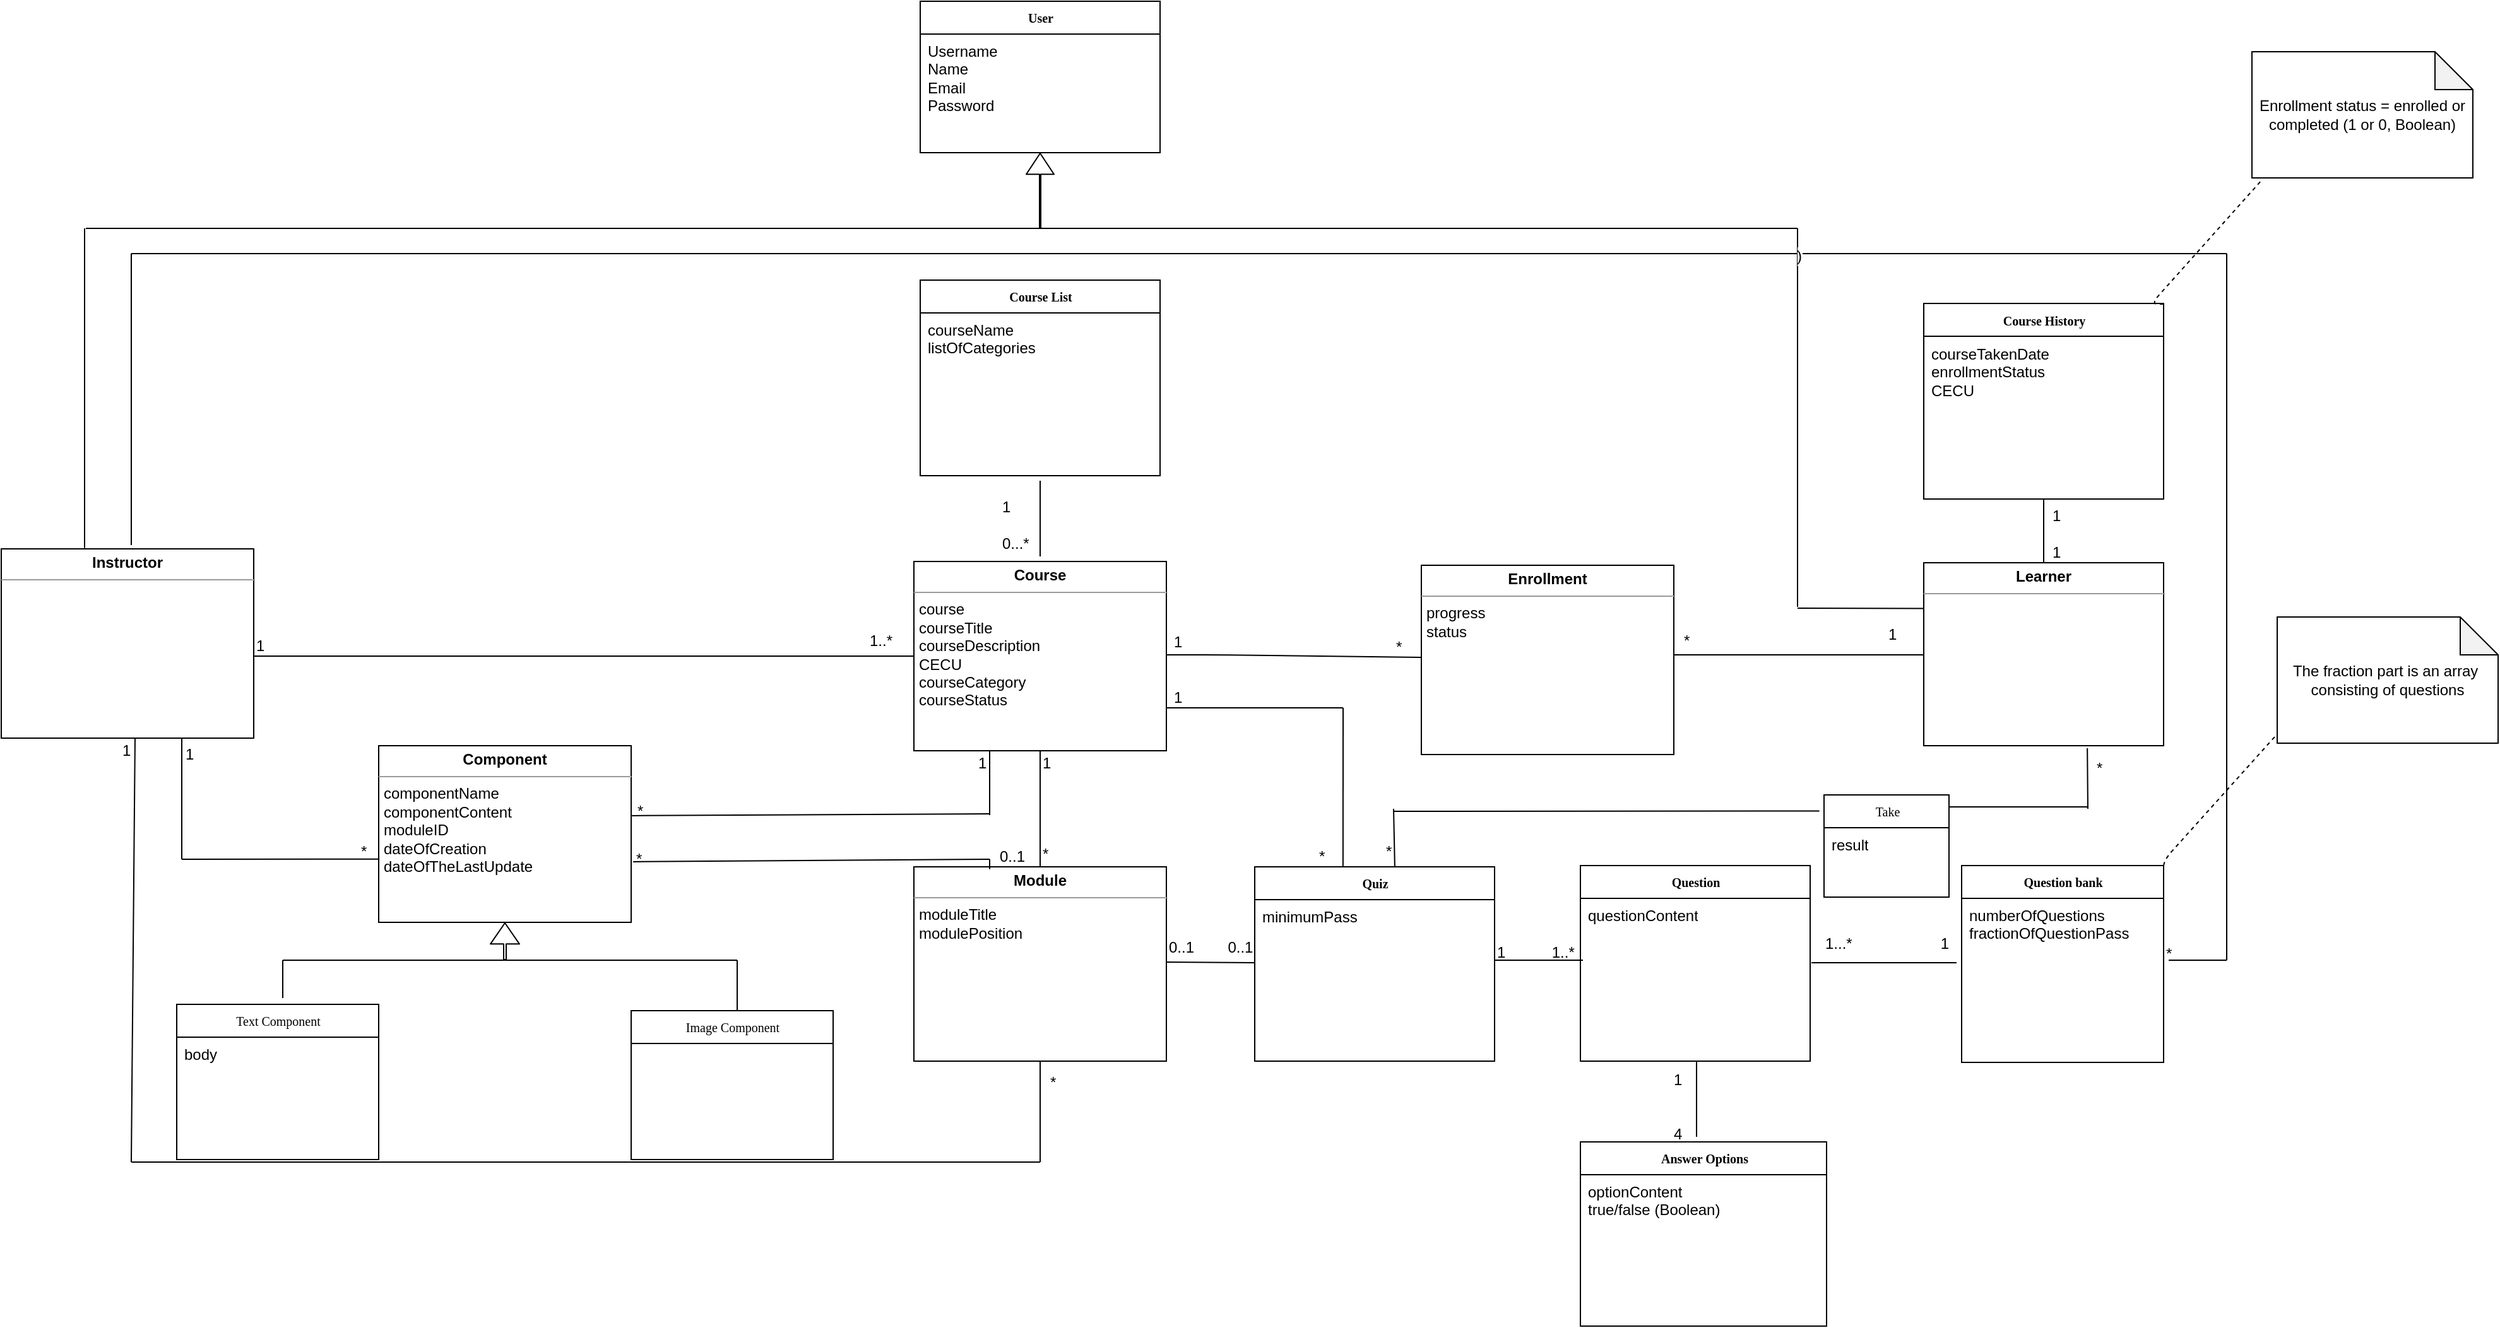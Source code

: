 <mxfile version="10.6.3" type="github"><diagram name="Page-1" id="c4acf3e9-155e-7222-9cf6-157b1a14988f"><mxGraphModel dx="2785" dy="1934" grid="1" gridSize="10" guides="1" tooltips="1" connect="1" arrows="0" fold="1" page="1" pageScale="1" pageWidth="850" pageHeight="1100" background="#ffffff" math="0" shadow="0"><root><mxCell id="0"/><mxCell id="1" parent="0"/><mxCell id="17acba5748e5396b-44" value="&lt;b&gt;Answer Options&lt;/b&gt;" style="swimlane;html=1;fontStyle=0;childLayout=stackLayout;horizontal=1;startSize=26;fillColor=none;horizontalStack=0;resizeParent=1;resizeLast=0;collapsible=1;marginBottom=0;swimlaneFillColor=#ffffff;rounded=0;shadow=0;comic=0;labelBackgroundColor=none;strokeColor=#000000;strokeWidth=1;fontFamily=Verdana;fontSize=10;fontColor=#000000;align=center;" parent="1" vertex="1"><mxGeometry x="428" y="544" width="195" height="146" as="geometry"/></mxCell><mxCell id="17acba5748e5396b-47" value="optionContent&lt;br&gt;true/false (Boolean)&lt;br&gt;" style="text;html=1;strokeColor=none;fillColor=none;align=left;verticalAlign=top;spacingLeft=4;spacingRight=4;whiteSpace=wrap;overflow=hidden;rotatable=0;points=[[0,0.5],[1,0.5]];portConstraint=eastwest;" parent="17acba5748e5396b-44" vertex="1"><mxGeometry y="26" width="195" height="48" as="geometry"/></mxCell><mxCell id="5d2195bd80daf111-1" value="&lt;b&gt;Question&lt;/b&gt;" style="swimlane;html=1;fontStyle=0;childLayout=stackLayout;horizontal=1;startSize=26;fillColor=none;horizontalStack=0;resizeParent=1;resizeLast=0;collapsible=1;marginBottom=0;swimlaneFillColor=#ffffff;rounded=0;shadow=0;comic=0;labelBackgroundColor=none;strokeColor=#000000;strokeWidth=1;fontFamily=Verdana;fontSize=10;fontColor=#000000;align=center;" parent="1" vertex="1"><mxGeometry x="428" y="325" width="182" height="155" as="geometry"/></mxCell><mxCell id="5d2195bd80daf111-3" value="questionContent" style="text;html=1;strokeColor=none;fillColor=none;align=left;verticalAlign=top;spacingLeft=4;spacingRight=4;whiteSpace=wrap;overflow=hidden;rotatable=0;points=[[0,0.5],[1,0.5]];portConstraint=eastwest;" parent="5d2195bd80daf111-1" vertex="1"><mxGeometry y="26" width="182" height="26" as="geometry"/></mxCell><mxCell id="5d2195bd80daf111-19" value="&lt;p style=&quot;margin: 0px ; margin-top: 4px ; text-align: center&quot;&gt;&lt;b&gt;Course&lt;/b&gt;&lt;/p&gt;&lt;hr size=&quot;1&quot;&gt;&lt;p style=&quot;margin: 0px ; margin-left: 4px&quot;&gt;course&amp;nbsp;&lt;/p&gt;&lt;p style=&quot;margin: 0px ; margin-left: 4px&quot;&gt;courseTitle&lt;/p&gt;&lt;p style=&quot;margin: 0px ; margin-left: 4px&quot;&gt;courseDescription&lt;/p&gt;&lt;p style=&quot;margin: 0px ; margin-left: 4px&quot;&gt;CECU&lt;/p&gt;&lt;p style=&quot;margin: 0px ; margin-left: 4px&quot;&gt;courseCategory&lt;/p&gt;&lt;p style=&quot;margin: 0px ; margin-left: 4px&quot;&gt;courseStatus&lt;/p&gt;&lt;p style=&quot;margin: 0px ; margin-left: 4px&quot;&gt;&lt;br&gt;&lt;/p&gt;" style="verticalAlign=top;align=left;overflow=fill;fontSize=12;fontFamily=Helvetica;html=1;rounded=0;shadow=0;comic=0;labelBackgroundColor=none;strokeColor=#000000;strokeWidth=1;fillColor=#ffffff;" parent="1" vertex="1"><mxGeometry x="-100" y="84" width="200" height="150" as="geometry"/></mxCell><mxCell id="5d2195bd80daf111-20" value="&lt;p style=&quot;margin: 0px ; margin-top: 4px ; text-align: center&quot;&gt;&lt;b&gt;Module&lt;/b&gt;&lt;/p&gt;&lt;hr size=&quot;1&quot;&gt;&lt;p style=&quot;margin: 0px ; margin-left: 4px&quot;&gt;&lt;span&gt;moduleTitle&lt;/span&gt;&lt;br&gt;&lt;/p&gt;&lt;p style=&quot;margin: 0px ; margin-left: 4px&quot;&gt;modulePosition&lt;/p&gt;&lt;p style=&quot;margin: 0px ; margin-left: 4px&quot;&gt;&lt;br&gt;&lt;/p&gt;&lt;p style=&quot;margin: 0px ; margin-left: 4px&quot;&gt;&lt;br&gt;&lt;/p&gt;" style="verticalAlign=top;align=left;overflow=fill;fontSize=12;fontFamily=Helvetica;html=1;rounded=0;shadow=0;comic=0;labelBackgroundColor=none;strokeColor=#000000;strokeWidth=1;fillColor=#ffffff;" parent="1" vertex="1"><mxGeometry x="-100" y="326" width="200" height="154" as="geometry"/></mxCell><mxCell id="17acba5748e5396b-30" value="&lt;b&gt;Question bank&lt;/b&gt;" style="swimlane;html=1;fontStyle=0;childLayout=stackLayout;horizontal=1;startSize=26;fillColor=none;horizontalStack=0;resizeParent=1;resizeLast=0;collapsible=1;marginBottom=0;swimlaneFillColor=#ffffff;rounded=0;shadow=0;comic=0;labelBackgroundColor=none;strokeColor=#000000;strokeWidth=1;fontFamily=Verdana;fontSize=10;fontColor=#000000;align=center;" parent="1" vertex="1"><mxGeometry x="730" y="325" width="160" height="156" as="geometry"/></mxCell><mxCell id="17acba5748e5396b-31" value="numberOfQuestions&lt;br&gt;fractionOfQuestionPass&lt;br&gt;" style="text;html=1;strokeColor=none;fillColor=none;align=left;verticalAlign=top;spacingLeft=4;spacingRight=4;whiteSpace=wrap;overflow=hidden;rotatable=0;points=[[0,0.5],[1,0.5]];portConstraint=eastwest;" parent="17acba5748e5396b-30" vertex="1"><mxGeometry y="26" width="160" height="64" as="geometry"/></mxCell><mxCell id="73p6VaYsp0p4dILC0Gpj-8" value="&lt;p style=&quot;margin: 0px ; margin-top: 4px ; text-align: center&quot;&gt;&lt;b&gt;Learner&lt;/b&gt;&lt;/p&gt;&lt;hr size=&quot;1&quot;&gt;&lt;p style=&quot;margin: 0px ; margin-left: 4px&quot;&gt;&lt;br&gt;&lt;/p&gt;&lt;p style=&quot;margin: 0px ; margin-left: 4px&quot;&gt;&lt;br&gt;&lt;/p&gt;" style="verticalAlign=top;align=left;overflow=fill;fontSize=12;fontFamily=Helvetica;html=1;rounded=0;shadow=0;comic=0;labelBackgroundColor=none;strokeColor=#000000;strokeWidth=1;fillColor=#ffffff;" parent="1" vertex="1"><mxGeometry x="700" y="85" width="190" height="145" as="geometry"/></mxCell><mxCell id="73p6VaYsp0p4dILC0Gpj-13" value="&lt;b&gt;Quiz&lt;/b&gt;" style="swimlane;html=1;fontStyle=0;childLayout=stackLayout;horizontal=1;startSize=26;fillColor=none;horizontalStack=0;resizeParent=1;resizeLast=0;collapsible=1;marginBottom=0;swimlaneFillColor=#ffffff;rounded=0;shadow=0;comic=0;labelBackgroundColor=none;strokeColor=#000000;strokeWidth=1;fontFamily=Verdana;fontSize=10;fontColor=#000000;align=center;" parent="1" vertex="1"><mxGeometry x="170" y="326" width="190" height="154" as="geometry"/></mxCell><mxCell id="73p6VaYsp0p4dILC0Gpj-15" value="minimumPass&lt;br&gt;" style="text;html=1;strokeColor=none;fillColor=none;align=left;verticalAlign=top;spacingLeft=4;spacingRight=4;whiteSpace=wrap;overflow=hidden;rotatable=0;points=[[0,0.5],[1,0.5]];portConstraint=eastwest;" parent="73p6VaYsp0p4dILC0Gpj-13" vertex="1"><mxGeometry y="26" width="190" height="26" as="geometry"/></mxCell><mxCell id="73p6VaYsp0p4dILC0Gpj-17" value="&lt;p style=&quot;margin: 0px ; margin-top: 4px ; text-align: center&quot;&gt;&lt;b&gt;Component&lt;/b&gt;&lt;/p&gt;&lt;hr size=&quot;1&quot;&gt;&lt;p style=&quot;margin: 0px ; margin-left: 4px&quot;&gt;&lt;span&gt;componentName&lt;/span&gt;&lt;br&gt;&lt;/p&gt;&lt;p style=&quot;margin: 0px ; margin-left: 4px&quot;&gt;componentContent&lt;/p&gt;&lt;p style=&quot;margin: 0px ; margin-left: 4px&quot;&gt;moduleID&lt;/p&gt;&lt;p style=&quot;margin: 0px ; margin-left: 4px&quot;&gt;&lt;span&gt;dateOfCreation&lt;/span&gt;&lt;/p&gt;&lt;p style=&quot;margin: 0px ; margin-left: 4px&quot;&gt;&lt;span&gt;dateOfTheLastUpdate&lt;/span&gt;&lt;/p&gt;&lt;p style=&quot;margin: 0px ; margin-left: 4px&quot;&gt;&lt;br&gt;&lt;/p&gt;" style="verticalAlign=top;align=left;overflow=fill;fontSize=12;fontFamily=Helvetica;html=1;rounded=0;shadow=0;comic=0;labelBackgroundColor=none;strokeColor=#000000;strokeWidth=1;fillColor=#ffffff;" parent="1" vertex="1"><mxGeometry x="-524" y="230" width="200" height="140" as="geometry"/></mxCell><mxCell id="73p6VaYsp0p4dILC0Gpj-19" value="Text Component" style="swimlane;html=1;fontStyle=0;childLayout=stackLayout;horizontal=1;startSize=26;fillColor=none;horizontalStack=0;resizeParent=1;resizeLast=0;collapsible=1;marginBottom=0;swimlaneFillColor=#ffffff;rounded=0;shadow=0;comic=0;labelBackgroundColor=none;strokeColor=#000000;strokeWidth=1;fontFamily=Verdana;fontSize=10;fontColor=#000000;align=center;" parent="1" vertex="1"><mxGeometry x="-684" y="435" width="160" height="123" as="geometry"/></mxCell><mxCell id="u-C91kqoGRLDgqvDWzm1-1" value="body" style="text;html=1;strokeColor=none;fillColor=none;align=left;verticalAlign=top;spacingLeft=4;spacingRight=4;whiteSpace=wrap;overflow=hidden;rotatable=0;points=[[0,0.5],[1,0.5]];portConstraint=eastwest;" parent="73p6VaYsp0p4dILC0Gpj-19" vertex="1"><mxGeometry y="26" width="160" height="26" as="geometry"/></mxCell><mxCell id="73p6VaYsp0p4dILC0Gpj-22" value="Image Component" style="swimlane;html=1;fontStyle=0;childLayout=stackLayout;horizontal=1;startSize=26;fillColor=none;horizontalStack=0;resizeParent=1;resizeLast=0;collapsible=1;marginBottom=0;swimlaneFillColor=#ffffff;rounded=0;shadow=0;comic=0;labelBackgroundColor=none;strokeColor=#000000;strokeWidth=1;fontFamily=Verdana;fontSize=10;fontColor=#000000;align=center;" parent="1" vertex="1"><mxGeometry x="-324" y="440" width="160" height="118" as="geometry"/></mxCell><mxCell id="73p6VaYsp0p4dILC0Gpj-25" value="&lt;b&gt;Course List&lt;/b&gt;" style="swimlane;html=1;fontStyle=0;childLayout=stackLayout;horizontal=1;startSize=26;fillColor=none;horizontalStack=0;resizeParent=1;resizeLast=0;collapsible=1;marginBottom=0;swimlaneFillColor=#ffffff;rounded=0;shadow=0;comic=0;labelBackgroundColor=none;strokeColor=#000000;strokeWidth=1;fontFamily=Verdana;fontSize=10;fontColor=#000000;align=center;" parent="1" vertex="1"><mxGeometry x="-95" y="-139" width="190" height="155" as="geometry"/></mxCell><mxCell id="73p6VaYsp0p4dILC0Gpj-26" value="courseName&lt;br&gt;listOfCategories&lt;br&gt;" style="text;html=1;strokeColor=none;fillColor=none;align=left;verticalAlign=top;spacingLeft=4;spacingRight=4;whiteSpace=wrap;overflow=hidden;rotatable=0;points=[[0,0.5],[1,0.5]];portConstraint=eastwest;" parent="73p6VaYsp0p4dILC0Gpj-25" vertex="1"><mxGeometry y="26" width="190" height="54" as="geometry"/></mxCell><mxCell id="73p6VaYsp0p4dILC0Gpj-29" value="&lt;b&gt;Course History&lt;/b&gt;" style="swimlane;html=1;fontStyle=0;childLayout=stackLayout;horizontal=1;startSize=26;fillColor=none;horizontalStack=0;resizeParent=1;resizeLast=0;collapsible=1;marginBottom=0;swimlaneFillColor=#ffffff;rounded=0;shadow=0;comic=0;labelBackgroundColor=none;strokeColor=#000000;strokeWidth=1;fontFamily=Verdana;fontSize=10;fontColor=#000000;align=center;" parent="1" vertex="1"><mxGeometry x="700" y="-120.5" width="190" height="155" as="geometry"/></mxCell><mxCell id="73p6VaYsp0p4dILC0Gpj-31" value="courseTakenDate&lt;br&gt;enrollmentStatus&lt;br&gt;CECU&amp;nbsp;&lt;br&gt;" style="text;html=1;strokeColor=none;fillColor=none;align=left;verticalAlign=top;spacingLeft=4;spacingRight=4;whiteSpace=wrap;overflow=hidden;rotatable=0;points=[[0,0.5],[1,0.5]];portConstraint=eastwest;" parent="73p6VaYsp0p4dILC0Gpj-29" vertex="1"><mxGeometry y="26" width="190" height="58" as="geometry"/></mxCell><mxCell id="73p6VaYsp0p4dILC0Gpj-36" value="" style="endArrow=none;html=1;entryX=0;entryY=0.5;entryDx=0;entryDy=0;exitX=1;exitY=0.573;exitDx=0;exitDy=0;exitPerimeter=0;" parent="1" target="5d2195bd80daf111-19" edge="1"><mxGeometry width="50" height="50" relative="1" as="geometry"><mxPoint x="-630" y="159" as="sourcePoint"/><mxPoint x="-130" y="140" as="targetPoint"/></mxGeometry></mxCell><mxCell id="73p6VaYsp0p4dILC0Gpj-37" value="" style="endArrow=none;html=1;" parent="1" edge="1"><mxGeometry width="50" height="50" relative="1" as="geometry"><mxPoint x="100" y="158" as="sourcePoint"/><mxPoint x="302" y="160" as="targetPoint"/><Array as="points"><mxPoint x="140" y="158"/></Array></mxGeometry></mxCell><mxCell id="73p6VaYsp0p4dILC0Gpj-41" value="" style="endArrow=none;html=1;" parent="1" target="73p6VaYsp0p4dILC0Gpj-8" edge="1"><mxGeometry width="50" height="50" relative="1" as="geometry"><mxPoint x="795" y="35" as="sourcePoint"/><mxPoint x="698" y="156" as="targetPoint"/></mxGeometry></mxCell><mxCell id="73p6VaYsp0p4dILC0Gpj-42" value="" style="endArrow=none;html=1;exitX=0.5;exitY=1;exitDx=0;exitDy=0;entryX=0.5;entryY=0;entryDx=0;entryDy=0;" parent="1" source="5d2195bd80daf111-19" target="5d2195bd80daf111-20" edge="1"><mxGeometry width="50" height="50" relative="1" as="geometry"><mxPoint y="240" as="sourcePoint"/><mxPoint y="320" as="targetPoint"/></mxGeometry></mxCell><mxCell id="73p6VaYsp0p4dILC0Gpj-53" value="" style="endArrow=none;html=1;" parent="1" edge="1"><mxGeometry width="50" height="50" relative="1" as="geometry"><mxPoint x="100" y="401.5" as="sourcePoint"/><mxPoint x="170" y="402" as="targetPoint"/></mxGeometry></mxCell><mxCell id="73p6VaYsp0p4dILC0Gpj-54" value="" style="endArrow=none;html=1;" parent="1" edge="1"><mxGeometry width="50" height="50" relative="1" as="geometry"><mxPoint x="360" y="400" as="sourcePoint"/><mxPoint x="430" y="400" as="targetPoint"/></mxGeometry></mxCell><mxCell id="73p6VaYsp0p4dILC0Gpj-55" value="" style="endArrow=none;html=1;" parent="1" edge="1"><mxGeometry width="50" height="50" relative="1" as="geometry"><mxPoint x="611" y="402" as="sourcePoint"/><mxPoint x="726" y="402" as="targetPoint"/><Array as="points"><mxPoint x="673" y="402"/></Array></mxGeometry></mxCell><mxCell id="73p6VaYsp0p4dILC0Gpj-56" value="" style="endArrow=none;html=1;" parent="1" edge="1"><mxGeometry width="50" height="50" relative="1" as="geometry"><mxPoint x="520" y="480" as="sourcePoint"/><mxPoint x="520" y="540" as="targetPoint"/></mxGeometry></mxCell><mxCell id="73p6VaYsp0p4dILC0Gpj-58" value="&amp;nbsp; &amp;nbsp; &amp;nbsp; &amp;nbsp; &amp;nbsp; &amp;nbsp; &amp;nbsp; &amp;nbsp;1..*" style="text;html=1;resizable=0;points=[];autosize=1;align=left;verticalAlign=top;spacingTop=-4;" parent="1" vertex="1"><mxGeometry x="-187" y="137" width="80" height="10" as="geometry"/></mxCell><mxCell id="73p6VaYsp0p4dILC0Gpj-61" value="1&lt;br&gt;&lt;br&gt;&lt;br&gt;&lt;br&gt;&lt;br&gt;*&lt;br&gt;" style="text;html=1;resizable=0;points=[];autosize=1;align=left;verticalAlign=top;spacingTop=-4;" parent="1" vertex="1"><mxGeometry y="234" width="20" height="80" as="geometry"/></mxCell><mxCell id="73p6VaYsp0p4dILC0Gpj-65" value="1&lt;br&gt;&lt;br&gt;&lt;br&gt;4&lt;br&gt;" style="text;html=1;resizable=0;points=[];autosize=1;align=left;verticalAlign=top;spacingTop=-4;" parent="1" vertex="1"><mxGeometry x="500" y="485" width="20" height="60" as="geometry"/></mxCell><mxCell id="73p6VaYsp0p4dILC0Gpj-66" value="0..1&amp;nbsp; &amp;nbsp; &amp;nbsp; &amp;nbsp; 0..1" style="text;html=1;resizable=0;points=[];autosize=1;align=left;verticalAlign=top;spacingTop=-4;" parent="1" vertex="1"><mxGeometry x="100" y="380" width="80" height="20" as="geometry"/></mxCell><mxCell id="73p6VaYsp0p4dILC0Gpj-67" value="1&amp;nbsp; &amp;nbsp; &amp;nbsp; &amp;nbsp; &amp;nbsp; &amp;nbsp;1..*" style="text;html=1;resizable=0;points=[];autosize=1;align=left;verticalAlign=top;spacingTop=-4;" parent="1" vertex="1"><mxGeometry x="360" y="384" width="80" height="20" as="geometry"/></mxCell><mxCell id="73p6VaYsp0p4dILC0Gpj-68" value="1...*&amp;nbsp; &amp;nbsp; &amp;nbsp; &amp;nbsp; &amp;nbsp; &amp;nbsp; &amp;nbsp; &amp;nbsp; &amp;nbsp; &amp;nbsp; &amp;nbsp;1" style="text;html=1;resizable=0;points=[];autosize=1;align=left;verticalAlign=top;spacingTop=-4;" parent="1" vertex="1"><mxGeometry x="620" y="377" width="110" height="20" as="geometry"/></mxCell><mxCell id="73p6VaYsp0p4dILC0Gpj-75" value="" style="endArrow=none;html=1;" parent="1" edge="1"><mxGeometry width="50" height="50" relative="1" as="geometry"><mxPoint y="80" as="sourcePoint"/><mxPoint y="20" as="targetPoint"/></mxGeometry></mxCell><mxCell id="73p6VaYsp0p4dILC0Gpj-77" value="1&lt;br&gt;&lt;br&gt;0...*&lt;br&gt;" style="text;html=1;resizable=0;points=[];autosize=1;align=left;verticalAlign=top;spacingTop=-4;" parent="1" vertex="1"><mxGeometry x="-32" y="31" width="40" height="40" as="geometry"/></mxCell><mxCell id="73p6VaYsp0p4dILC0Gpj-91" value="*" style="text;html=1;resizable=0;points=[];autosize=1;align=left;verticalAlign=top;spacingTop=-4;" parent="1" vertex="1"><mxGeometry x="272" y="304" width="20" height="20" as="geometry"/></mxCell><mxCell id="u-C91kqoGRLDgqvDWzm1-3" value="" style="endArrow=none;dashed=1;html=1;entryX=0.043;entryY=1.02;entryDx=0;entryDy=0;entryPerimeter=0;" parent="1" target="u-C91kqoGRLDgqvDWzm1-8" edge="1"><mxGeometry width="50" height="50" relative="1" as="geometry"><mxPoint x="890" y="-120" as="sourcePoint"/><mxPoint x="960" y="-210" as="targetPoint"/><Array as="points"><mxPoint x="880" y="-120"/></Array></mxGeometry></mxCell><mxCell id="u-C91kqoGRLDgqvDWzm1-8" value="Enrollment status = enrolled or completed (1 or 0, Boolean)" style="shape=note;whiteSpace=wrap;html=1;backgroundOutline=1;darkOpacity=0.05;" parent="1" vertex="1"><mxGeometry x="960" y="-320" width="175" height="100" as="geometry"/></mxCell><mxCell id="u-C91kqoGRLDgqvDWzm1-13" value="" style="endArrow=none;html=1;" parent="1" edge="1"><mxGeometry width="50" height="50" relative="1" as="geometry"><mxPoint x="-720" y="71" as="sourcePoint"/><mxPoint x="-720" y="-160" as="targetPoint"/></mxGeometry></mxCell><mxCell id="u-C91kqoGRLDgqvDWzm1-15" value="" style="endArrow=none;html=1;" parent="1" edge="1"><mxGeometry width="50" height="50" relative="1" as="geometry"><mxPoint x="-720" y="-160" as="sourcePoint"/><mxPoint x="940" y="-160" as="targetPoint"/></mxGeometry></mxCell><mxCell id="u-C91kqoGRLDgqvDWzm1-16" value="" style="endArrow=none;html=1;" parent="1" edge="1"><mxGeometry width="50" height="50" relative="1" as="geometry"><mxPoint x="940" y="400" as="sourcePoint"/><mxPoint x="940" y="-160" as="targetPoint"/></mxGeometry></mxCell><mxCell id="u-C91kqoGRLDgqvDWzm1-23" value="" style="endArrow=none;html=1;" parent="1" edge="1"><mxGeometry width="50" height="50" relative="1" as="geometry"><mxPoint x="894" y="400" as="sourcePoint"/><mxPoint x="940" y="400" as="targetPoint"/></mxGeometry></mxCell><mxCell id="u-C91kqoGRLDgqvDWzm1-24" value="*" style="text;html=1;resizable=0;points=[];autosize=1;align=left;verticalAlign=top;spacingTop=-4;" parent="1" vertex="1"><mxGeometry x="890" y="385" width="20" height="20" as="geometry"/></mxCell><mxCell id="fO-N6Fs1vuIt4ZP-h3ih-2" value="1&lt;br&gt;&lt;br&gt;1&lt;br&gt;" style="text;html=1;resizable=0;points=[];autosize=1;align=left;verticalAlign=top;spacingTop=-4;" parent="1" vertex="1"><mxGeometry x="800" y="38" width="20" height="40" as="geometry"/></mxCell><mxCell id="fO-N6Fs1vuIt4ZP-h3ih-3" value="&lt;p style=&quot;margin: 0px ; margin-top: 4px ; text-align: center&quot;&gt;&lt;b&gt;Enrollment&lt;/b&gt;&lt;/p&gt;&lt;hr size=&quot;1&quot;&gt;&lt;p style=&quot;margin: 0px ; margin-left: 4px&quot;&gt;progress&lt;/p&gt;&lt;p style=&quot;margin: 0px ; margin-left: 4px&quot;&gt;status&lt;/p&gt;&lt;p style=&quot;margin: 0px ; margin-left: 4px&quot;&gt;&lt;br&gt;&lt;/p&gt;" style="verticalAlign=top;align=left;overflow=fill;fontSize=12;fontFamily=Helvetica;html=1;rounded=0;shadow=0;comic=0;labelBackgroundColor=none;strokeColor=#000000;strokeWidth=1;fillColor=#ffffff;" parent="1" vertex="1"><mxGeometry x="302" y="87" width="200" height="150" as="geometry"/></mxCell><mxCell id="fO-N6Fs1vuIt4ZP-h3ih-5" value="1" style="text;html=1;resizable=0;points=[];autosize=1;align=left;verticalAlign=top;spacingTop=-4;" parent="1" vertex="1"><mxGeometry x="104" y="137.5" width="20" height="20" as="geometry"/></mxCell><mxCell id="fO-N6Fs1vuIt4ZP-h3ih-8" value="1" style="text;html=1;resizable=0;points=[];autosize=1;align=left;verticalAlign=top;spacingTop=-4;" parent="1" vertex="1"><mxGeometry x="670" y="132" width="20" height="20" as="geometry"/></mxCell><mxCell id="fO-N6Fs1vuIt4ZP-h3ih-9" value="" style="endArrow=none;html=1;entryX=0.682;entryY=1.014;entryDx=0;entryDy=0;entryPerimeter=0;" parent="1" target="73p6VaYsp0p4dILC0Gpj-8" edge="1"><mxGeometry width="50" height="50" relative="1" as="geometry"><mxPoint x="830" y="280" as="sourcePoint"/><mxPoint x="850" y="230" as="targetPoint"/><Array as="points"/></mxGeometry></mxCell><mxCell id="fO-N6Fs1vuIt4ZP-h3ih-10" value="*" style="text;html=1;resizable=0;points=[];autosize=1;align=left;verticalAlign=top;spacingTop=-4;" parent="1" vertex="1"><mxGeometry x="835" y="238" width="20" height="20" as="geometry"/></mxCell><mxCell id="fO-N6Fs1vuIt4ZP-h3ih-11" value="Take" style="swimlane;html=1;fontStyle=0;childLayout=stackLayout;horizontal=1;startSize=26;fillColor=none;horizontalStack=0;resizeParent=1;resizeLast=0;collapsible=1;marginBottom=0;swimlaneFillColor=#ffffff;rounded=0;shadow=0;comic=0;labelBackgroundColor=none;strokeColor=#000000;strokeWidth=1;fontFamily=Verdana;fontSize=10;fontColor=#000000;align=center;" parent="1" vertex="1"><mxGeometry x="621" y="269" width="99" height="81" as="geometry"/></mxCell><mxCell id="fO-N6Fs1vuIt4ZP-h3ih-18" value="result" style="text;html=1;strokeColor=none;fillColor=none;align=left;verticalAlign=top;spacingLeft=4;spacingRight=4;whiteSpace=wrap;overflow=hidden;rotatable=0;points=[[0,0.5],[1,0.5]];portConstraint=eastwest;" parent="fO-N6Fs1vuIt4ZP-h3ih-11" vertex="1"><mxGeometry y="26" width="99" height="26" as="geometry"/></mxCell><mxCell id="fO-N6Fs1vuIt4ZP-h3ih-16" value="" style="endArrow=none;html=1;entryX=-0.037;entryY=0.157;entryDx=0;entryDy=0;entryPerimeter=0;" parent="1" target="fO-N6Fs1vuIt4ZP-h3ih-11" edge="1"><mxGeometry width="50" height="50" relative="1" as="geometry"><mxPoint x="280" y="282" as="sourcePoint"/><mxPoint x="370" y="270" as="targetPoint"/></mxGeometry></mxCell><mxCell id="fO-N6Fs1vuIt4ZP-h3ih-17" value="" style="endArrow=none;html=1;" parent="1" edge="1"><mxGeometry width="50" height="50" relative="1" as="geometry"><mxPoint x="720" y="278.5" as="sourcePoint"/><mxPoint x="830" y="278.5" as="targetPoint"/></mxGeometry></mxCell><mxCell id="0L5dCRF42IZXrxjTK7Db-1" value="" style="endArrow=none;dashed=1;html=1;" parent="1" edge="1"><mxGeometry width="50" height="50" relative="1" as="geometry"><mxPoint x="890" y="331" as="sourcePoint"/><mxPoint x="978" y="223" as="targetPoint"/><Array as="points"><mxPoint x="890" y="321"/></Array></mxGeometry></mxCell><mxCell id="0L5dCRF42IZXrxjTK7Db-2" value="The fraction part is an array&amp;nbsp; consisting of questions" style="shape=note;whiteSpace=wrap;html=1;backgroundOutline=1;darkOpacity=0.05;" parent="1" vertex="1"><mxGeometry x="980" y="128" width="175" height="100" as="geometry"/></mxCell><mxCell id="zdl8ks0_uw6bmj9gkOs2-2" value="" style="endArrow=none;html=1;" parent="1" edge="1"><mxGeometry width="50" height="50" relative="1" as="geometry"><mxPoint x="502" y="158" as="sourcePoint"/><mxPoint x="700" y="158" as="targetPoint"/></mxGeometry></mxCell><mxCell id="zdl8ks0_uw6bmj9gkOs2-3" value="1&lt;br&gt;&lt;br&gt;" style="text;html=1;resizable=0;points=[];autosize=1;align=left;verticalAlign=top;spacingTop=-4;" parent="1" vertex="1"><mxGeometry x="-623" y="141" width="20" height="30" as="geometry"/></mxCell><mxCell id="zdl8ks0_uw6bmj9gkOs2-5" value="" style="endArrow=none;html=1;entryX=0.543;entryY=0.994;entryDx=0;entryDy=0;entryPerimeter=0;" parent="1" edge="1"><mxGeometry width="50" height="50" relative="1" as="geometry"><mxPoint x="-720" y="560" as="sourcePoint"/><mxPoint x="-717" y="222" as="targetPoint"/></mxGeometry></mxCell><mxCell id="zdl8ks0_uw6bmj9gkOs2-6" value="" style="endArrow=none;html=1;" parent="1" edge="1"><mxGeometry width="50" height="50" relative="1" as="geometry"><mxPoint x="-720" y="560" as="sourcePoint"/><mxPoint y="560" as="targetPoint"/></mxGeometry></mxCell><mxCell id="zdl8ks0_uw6bmj9gkOs2-7" value="" style="endArrow=none;html=1;entryX=0.5;entryY=1;entryDx=0;entryDy=0;" parent="1" target="5d2195bd80daf111-20" edge="1"><mxGeometry width="50" height="50" relative="1" as="geometry"><mxPoint y="560" as="sourcePoint"/><mxPoint x="40" y="520" as="targetPoint"/></mxGeometry></mxCell><mxCell id="zdl8ks0_uw6bmj9gkOs2-8" value="" style="endArrow=none;html=1;" parent="1" edge="1"><mxGeometry width="50" height="50" relative="1" as="geometry"><mxPoint x="-680" y="320" as="sourcePoint"/><mxPoint x="-680" y="224" as="targetPoint"/></mxGeometry></mxCell><mxCell id="zdl8ks0_uw6bmj9gkOs2-9" value="" style="endArrow=none;html=1;entryX=0.003;entryY=0.642;entryDx=0;entryDy=0;entryPerimeter=0;" parent="1" target="73p6VaYsp0p4dILC0Gpj-17" edge="1"><mxGeometry width="50" height="50" relative="1" as="geometry"><mxPoint x="-680" y="320" as="sourcePoint"/><mxPoint x="-530" y="320" as="targetPoint"/></mxGeometry></mxCell><mxCell id="zdl8ks0_uw6bmj9gkOs2-10" value="" style="endArrow=none;html=1;exitX=1.003;exitY=0.396;exitDx=0;exitDy=0;exitPerimeter=0;" parent="1" source="73p6VaYsp0p4dILC0Gpj-17" edge="1"><mxGeometry width="50" height="50" relative="1" as="geometry"><mxPoint x="-320" y="310" as="sourcePoint"/><mxPoint x="-40" y="284" as="targetPoint"/></mxGeometry></mxCell><mxCell id="zdl8ks0_uw6bmj9gkOs2-12" value="" style="endArrow=none;html=1;" parent="1" edge="1"><mxGeometry width="50" height="50" relative="1" as="geometry"><mxPoint x="-40" y="285" as="sourcePoint"/><mxPoint x="-40" y="234" as="targetPoint"/></mxGeometry></mxCell><mxCell id="zdl8ks0_uw6bmj9gkOs2-13" value="" style="endArrow=none;html=1;exitX=1.008;exitY=0.657;exitDx=0;exitDy=0;exitPerimeter=0;" parent="1" source="73p6VaYsp0p4dILC0Gpj-17" edge="1"><mxGeometry width="50" height="50" relative="1" as="geometry"><mxPoint x="-320" y="320" as="sourcePoint"/><mxPoint x="-40" y="320" as="targetPoint"/></mxGeometry></mxCell><mxCell id="zdl8ks0_uw6bmj9gkOs2-14" value="" style="endArrow=none;html=1;" parent="1" edge="1"><mxGeometry width="50" height="50" relative="1" as="geometry"><mxPoint x="-40" y="320" as="sourcePoint"/><mxPoint x="-40" y="320" as="targetPoint"/><Array as="points"><mxPoint x="-40" y="330"/></Array></mxGeometry></mxCell><mxCell id="zdl8ks0_uw6bmj9gkOs2-16" value="" style="endArrow=none;html=1;" parent="1" edge="1"><mxGeometry width="50" height="50" relative="1" as="geometry"><mxPoint x="-600" y="430" as="sourcePoint"/><mxPoint x="-600" y="400" as="targetPoint"/></mxGeometry></mxCell><mxCell id="zdl8ks0_uw6bmj9gkOs2-17" value="" style="endArrow=none;html=1;" parent="1" edge="1"><mxGeometry width="50" height="50" relative="1" as="geometry"><mxPoint x="-600" y="400" as="sourcePoint"/><mxPoint x="-420" y="400" as="targetPoint"/></mxGeometry></mxCell><mxCell id="zdl8ks0_uw6bmj9gkOs2-18" value="" style="endArrow=none;html=1;" parent="1" edge="1"><mxGeometry width="50" height="50" relative="1" as="geometry"><mxPoint x="-420" y="400" as="sourcePoint"/><mxPoint x="-240" y="400" as="targetPoint"/></mxGeometry></mxCell><mxCell id="zdl8ks0_uw6bmj9gkOs2-19" value="" style="endArrow=none;html=1;" parent="1" edge="1"><mxGeometry width="50" height="50" relative="1" as="geometry"><mxPoint x="-240" y="440" as="sourcePoint"/><mxPoint x="-240" y="400" as="targetPoint"/></mxGeometry></mxCell><mxCell id="zdl8ks0_uw6bmj9gkOs2-21" value="" style="endArrow=none;html=1;exitX=0.368;exitY=0.001;exitDx=0;exitDy=0;exitPerimeter=0;" parent="1" source="73p6VaYsp0p4dILC0Gpj-13" edge="1"><mxGeometry width="50" height="50" relative="1" as="geometry"><mxPoint x="200" y="315" as="sourcePoint"/><mxPoint x="240" y="200" as="targetPoint"/></mxGeometry></mxCell><mxCell id="zdl8ks0_uw6bmj9gkOs2-22" value="" style="endArrow=none;html=1;" parent="1" edge="1"><mxGeometry width="50" height="50" relative="1" as="geometry"><mxPoint x="100" y="200" as="sourcePoint"/><mxPoint x="240" y="200" as="targetPoint"/></mxGeometry></mxCell><mxCell id="zdl8ks0_uw6bmj9gkOs2-25" value="" style="endArrow=none;html=1;exitX=0.584;exitY=0.001;exitDx=0;exitDy=0;exitPerimeter=0;" parent="1" source="73p6VaYsp0p4dILC0Gpj-13" edge="1"><mxGeometry width="50" height="50" relative="1" as="geometry"><mxPoint x="280" y="320" as="sourcePoint"/><mxPoint x="280" y="280" as="targetPoint"/></mxGeometry></mxCell><mxCell id="zdl8ks0_uw6bmj9gkOs2-27" value="1" style="text;html=1;resizable=0;points=[];autosize=1;align=left;verticalAlign=top;spacingTop=-4;" parent="1" vertex="1"><mxGeometry x="104" y="182" width="20" height="20" as="geometry"/></mxCell><mxCell id="eilK-YCqq6lBXueloqus-1" value="*" style="text;html=1;resizable=0;points=[];autosize=1;align=left;verticalAlign=top;spacingTop=-4;" parent="1" vertex="1"><mxGeometry x="219" y="308" width="20" height="20" as="geometry"/></mxCell><mxCell id="eilK-YCqq6lBXueloqus-2" value="1" style="text;html=1;resizable=0;points=[];autosize=1;align=left;verticalAlign=top;spacingTop=-4;" parent="1" vertex="1"><mxGeometry x="-679" y="227" width="20" height="20" as="geometry"/></mxCell><mxCell id="eilK-YCqq6lBXueloqus-3" value="*" style="text;html=1;resizable=0;points=[];autosize=1;align=left;verticalAlign=top;spacingTop=-4;" parent="1" vertex="1"><mxGeometry x="-540" y="304" width="20" height="20" as="geometry"/></mxCell><mxCell id="eilK-YCqq6lBXueloqus-4" value="1" style="text;html=1;resizable=0;points=[];autosize=1;align=left;verticalAlign=top;spacingTop=-4;" parent="1" vertex="1"><mxGeometry x="-729" y="224" width="20" height="20" as="geometry"/></mxCell><mxCell id="eilK-YCqq6lBXueloqus-5" value="*" style="text;html=1;resizable=0;points=[];autosize=1;align=left;verticalAlign=top;spacingTop=-4;" parent="1" vertex="1"><mxGeometry x="6" y="487" width="20" height="20" as="geometry"/></mxCell><mxCell id="eilK-YCqq6lBXueloqus-6" value="1" style="text;html=1;resizable=0;points=[];autosize=1;align=left;verticalAlign=top;spacingTop=-4;" parent="1" vertex="1"><mxGeometry x="-51" y="234" width="20" height="20" as="geometry"/></mxCell><mxCell id="eilK-YCqq6lBXueloqus-7" value="*" style="text;html=1;resizable=0;points=[];autosize=1;align=left;verticalAlign=top;spacingTop=-4;" parent="1" vertex="1"><mxGeometry x="-321" y="272" width="20" height="20" as="geometry"/></mxCell><mxCell id="eilK-YCqq6lBXueloqus-8" value="*" style="text;html=1;resizable=0;points=[];autosize=1;align=left;verticalAlign=top;spacingTop=-4;" parent="1" vertex="1"><mxGeometry x="-322" y="310" width="20" height="20" as="geometry"/></mxCell><mxCell id="eilK-YCqq6lBXueloqus-9" value="0..1" style="text;html=1;resizable=0;points=[];autosize=1;align=left;verticalAlign=top;spacingTop=-4;" parent="1" vertex="1"><mxGeometry x="-34" y="308" width="40" height="20" as="geometry"/></mxCell><mxCell id="z6i_Kpl2WM4aB7pf3cnU-1" value="*" style="text;html=1;resizable=0;points=[];autosize=1;align=left;verticalAlign=top;spacingTop=-4;" vertex="1" parent="1"><mxGeometry x="508" y="137" width="20" height="10" as="geometry"/></mxCell><mxCell id="z6i_Kpl2WM4aB7pf3cnU-2" value="*" style="text;html=1;resizable=0;points=[];autosize=1;align=left;verticalAlign=top;spacingTop=-4;" vertex="1" parent="1"><mxGeometry x="280" y="142" width="20" height="10" as="geometry"/></mxCell><mxCell id="z6i_Kpl2WM4aB7pf3cnU-3" value="" style="shape=flexArrow;endArrow=classic;html=1;width=2;endSize=5.22;entryX=0.5;entryY=1;entryDx=0;entryDy=0;" edge="1" parent="1" target="73p6VaYsp0p4dILC0Gpj-17"><mxGeometry width="50" height="50" relative="1" as="geometry"><mxPoint x="-424" y="400" as="sourcePoint"/><mxPoint x="-400" y="370" as="targetPoint"/></mxGeometry></mxCell><mxCell id="z6i_Kpl2WM4aB7pf3cnU-4" value="&lt;b&gt;User&lt;/b&gt;" style="swimlane;html=1;fontStyle=0;childLayout=stackLayout;horizontal=1;startSize=26;fillColor=none;horizontalStack=0;resizeParent=1;resizeLast=0;collapsible=1;marginBottom=0;swimlaneFillColor=#ffffff;rounded=0;shadow=0;comic=0;labelBackgroundColor=none;strokeColor=#000000;strokeWidth=1;fontFamily=Verdana;fontSize=10;fontColor=#000000;align=center;" vertex="1" parent="1"><mxGeometry x="-95" y="-360" width="190" height="120" as="geometry"/></mxCell><mxCell id="z6i_Kpl2WM4aB7pf3cnU-5" value="Username&lt;br&gt;Name&lt;br&gt;Email&lt;br&gt;Password&lt;br&gt;" style="text;html=1;strokeColor=none;fillColor=none;align=left;verticalAlign=top;spacingLeft=4;spacingRight=4;whiteSpace=wrap;overflow=hidden;rotatable=0;points=[[0,0.5],[1,0.5]];portConstraint=eastwest;" vertex="1" parent="z6i_Kpl2WM4aB7pf3cnU-4"><mxGeometry y="26" width="190" height="64" as="geometry"/></mxCell><mxCell id="z6i_Kpl2WM4aB7pf3cnU-6" value="&lt;p style=&quot;margin: 0px ; margin-top: 4px ; text-align: center&quot;&gt;&lt;b&gt;Instructor&lt;/b&gt;&lt;/p&gt;&lt;hr size=&quot;1&quot;&gt;&lt;p style=&quot;margin: 0px ; margin-left: 4px&quot;&gt;&lt;br&gt;&lt;/p&gt;" style="verticalAlign=top;align=left;overflow=fill;fontSize=12;fontFamily=Helvetica;html=1;rounded=0;shadow=0;comic=0;labelBackgroundColor=none;strokeColor=#000000;strokeWidth=1;fillColor=#ffffff;" vertex="1" parent="1"><mxGeometry x="-823" y="74" width="200" height="150" as="geometry"/></mxCell><mxCell id="z6i_Kpl2WM4aB7pf3cnU-7" value="" style="endArrow=none;html=1;exitX=0.33;exitY=-0.004;exitDx=0;exitDy=0;exitPerimeter=0;" edge="1" parent="1" source="z6i_Kpl2WM4aB7pf3cnU-6"><mxGeometry width="50" height="50" relative="1" as="geometry"><mxPoint x="-770" y="70" as="sourcePoint"/><mxPoint x="-757" y="-180" as="targetPoint"/></mxGeometry></mxCell><mxCell id="z6i_Kpl2WM4aB7pf3cnU-9" value="" style="endArrow=none;html=1;entryX=0;entryY=0.25;entryDx=0;entryDy=0;" edge="1" parent="1" target="73p6VaYsp0p4dILC0Gpj-8"><mxGeometry width="50" height="50" relative="1" as="geometry"><mxPoint x="600" y="121" as="sourcePoint"/><mxPoint x="640" y="70" as="targetPoint"/></mxGeometry></mxCell><mxCell id="z6i_Kpl2WM4aB7pf3cnU-10" value="" style="endArrow=none;html=1;" edge="1" parent="1"><mxGeometry width="50" height="50" relative="1" as="geometry"><mxPoint x="600" y="120" as="sourcePoint"/><mxPoint x="600" y="-180" as="targetPoint"/></mxGeometry></mxCell><mxCell id="z6i_Kpl2WM4aB7pf3cnU-13" value=")" style="text;html=1;resizable=0;points=[];align=center;verticalAlign=middle;labelBackgroundColor=#ffffff;" vertex="1" connectable="0" parent="z6i_Kpl2WM4aB7pf3cnU-10"><mxGeometry x="0.856" y="-1" relative="1" as="geometry"><mxPoint as="offset"/></mxGeometry></mxCell><mxCell id="z6i_Kpl2WM4aB7pf3cnU-11" value="" style="endArrow=none;html=1;" edge="1" parent="1"><mxGeometry width="50" height="50" relative="1" as="geometry"><mxPoint x="-756" y="-180" as="sourcePoint"/><mxPoint x="-416" y="-180" as="targetPoint"/></mxGeometry></mxCell><mxCell id="z6i_Kpl2WM4aB7pf3cnU-12" value="" style="endArrow=none;html=1;" edge="1" parent="1"><mxGeometry width="50" height="50" relative="1" as="geometry"><mxPoint x="-420" y="-180" as="sourcePoint"/><mxPoint x="600" y="-180" as="targetPoint"/></mxGeometry></mxCell><mxCell id="z6i_Kpl2WM4aB7pf3cnU-14" value="" style="shape=flexArrow;endArrow=classic;html=1;width=1;endSize=5.22;" edge="1" parent="1"><mxGeometry width="50" height="50" relative="1" as="geometry"><mxPoint y="-180" as="sourcePoint"/><mxPoint y="-240" as="targetPoint"/></mxGeometry></mxCell></root></mxGraphModel></diagram></mxfile>